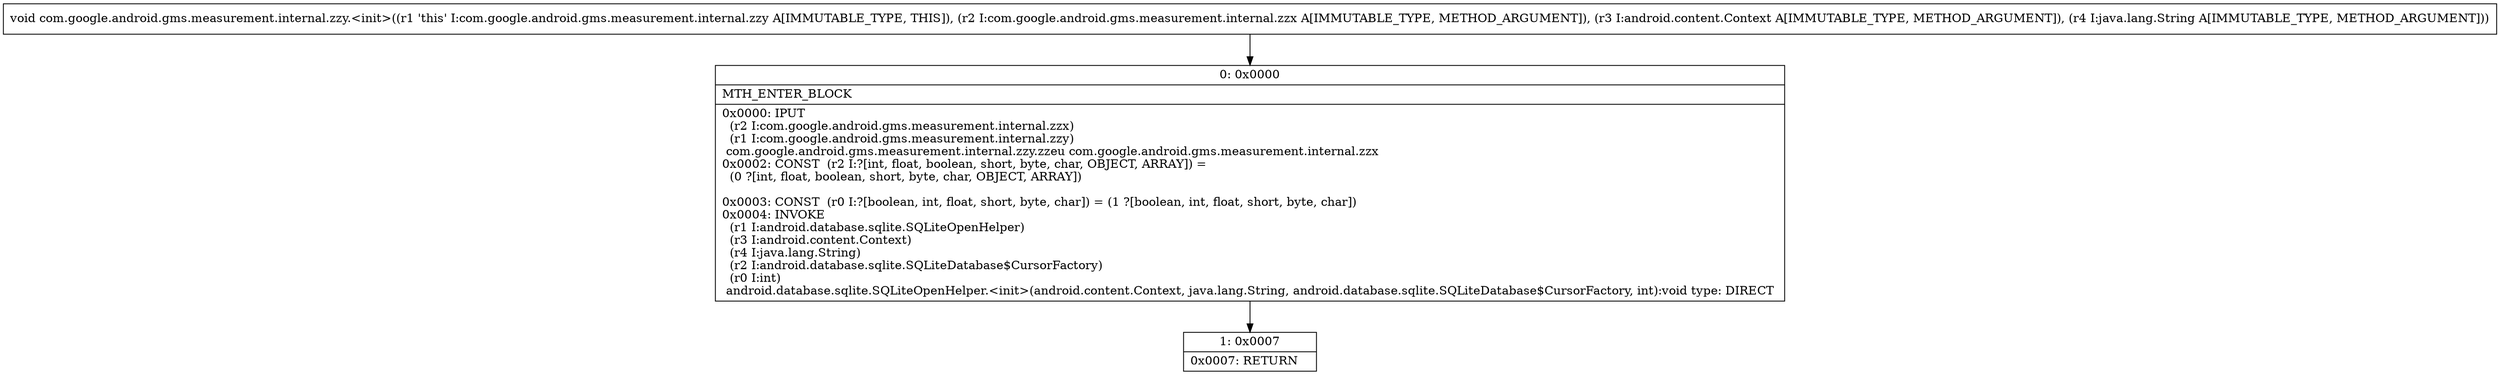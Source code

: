 digraph "CFG forcom.google.android.gms.measurement.internal.zzy.\<init\>(Lcom\/google\/android\/gms\/measurement\/internal\/zzx;Landroid\/content\/Context;Ljava\/lang\/String;)V" {
Node_0 [shape=record,label="{0\:\ 0x0000|MTH_ENTER_BLOCK\l|0x0000: IPUT  \l  (r2 I:com.google.android.gms.measurement.internal.zzx)\l  (r1 I:com.google.android.gms.measurement.internal.zzy)\l com.google.android.gms.measurement.internal.zzy.zzeu com.google.android.gms.measurement.internal.zzx \l0x0002: CONST  (r2 I:?[int, float, boolean, short, byte, char, OBJECT, ARRAY]) = \l  (0 ?[int, float, boolean, short, byte, char, OBJECT, ARRAY])\l \l0x0003: CONST  (r0 I:?[boolean, int, float, short, byte, char]) = (1 ?[boolean, int, float, short, byte, char]) \l0x0004: INVOKE  \l  (r1 I:android.database.sqlite.SQLiteOpenHelper)\l  (r3 I:android.content.Context)\l  (r4 I:java.lang.String)\l  (r2 I:android.database.sqlite.SQLiteDatabase$CursorFactory)\l  (r0 I:int)\l android.database.sqlite.SQLiteOpenHelper.\<init\>(android.content.Context, java.lang.String, android.database.sqlite.SQLiteDatabase$CursorFactory, int):void type: DIRECT \l}"];
Node_1 [shape=record,label="{1\:\ 0x0007|0x0007: RETURN   \l}"];
MethodNode[shape=record,label="{void com.google.android.gms.measurement.internal.zzy.\<init\>((r1 'this' I:com.google.android.gms.measurement.internal.zzy A[IMMUTABLE_TYPE, THIS]), (r2 I:com.google.android.gms.measurement.internal.zzx A[IMMUTABLE_TYPE, METHOD_ARGUMENT]), (r3 I:android.content.Context A[IMMUTABLE_TYPE, METHOD_ARGUMENT]), (r4 I:java.lang.String A[IMMUTABLE_TYPE, METHOD_ARGUMENT])) }"];
MethodNode -> Node_0;
Node_0 -> Node_1;
}

